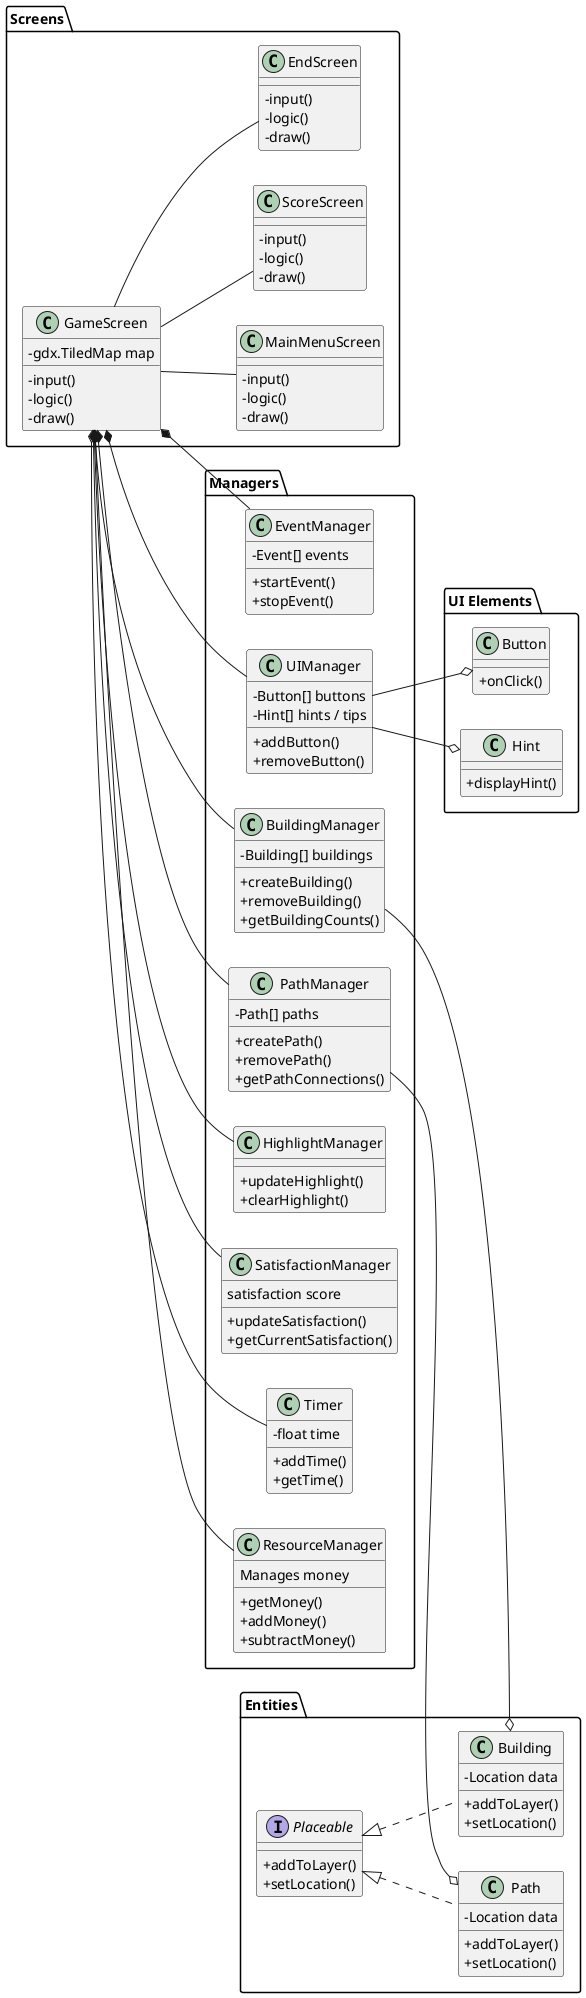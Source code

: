@startuml

' Set the overall layout direction to left to right
left to right direction

skinparam classAttributeIconSize 0

' Package for Screen Classes
package "Screens" {
    class MainMenuScreen {
        -input()
        -logic()
        -draw()
    }
    class ScoreScreen {
        -input()
        -logic()
        -draw()
    }
    class EndScreen {
        -input()
        -logic()
        -draw()
    }
    class GameScreen {
        -gdx.TiledMap map
        -input()
        -logic()
        -draw()
    }
}

' Package for Managers
package "Managers" {
    class EventManager {
        -Event[] events
        +startEvent()
        +stopEvent()
    }
    class UIManager {
        -Button[] buttons
        -Hint[] hints / tips
        +addButton()
        +removeButton()
    }
    class BuildingManager {
        -Building[] buildings
        +createBuilding()
        +removeBuilding()
        +getBuildingCounts()
    }
    class PathManager {
        -Path[] paths
        +createPath()
        +removePath()
        +getPathConnections()
    }
    class HighlightManager {
        +updateHighlight()
        +clearHighlight()
    }
    class SatisfactionManager {
        satisfaction score
        +updateSatisfaction()
        +getCurrentSatisfaction()
    }
    class Timer {
        -float time
        +addTime()
        +getTime()
    }
    class ResourceManager {
        Manages money
        +getMoney()
        +addMoney()
        +subtractMoney()
    }
}

' Package for Entities
package "Entities" {
    interface Placeable {
        +addToLayer()
        +setLocation()
    }

    class Building {
        -Location data
        +addToLayer()
        +setLocation()
    }
    class Path {
        -Location data
        +addToLayer()
        +setLocation()
    }
}

' Package for UI Elements
package "UI Elements" {
    class Button {
        +onClick()
    }
    class Hint {
        +displayHint()
    }
}

' Relationships
Placeable <|.. Building
Placeable <|.. Path

GameScreen *-- BuildingManager
GameScreen *-- PathManager
GameScreen *-- HighlightManager
GameScreen *-- UIManager
GameScreen *-- SatisfactionManager
GameScreen o-- Timer
GameScreen *-- EventManager
GameScreen *-- ResourceManager

BuildingManager --o Building
PathManager --o Path

UIManager --o Button
UIManager --o Hint

GameScreen -- EndScreen
GameScreen -- ScoreScreen
GameScreen -- MainMenuScreen

@enduml
